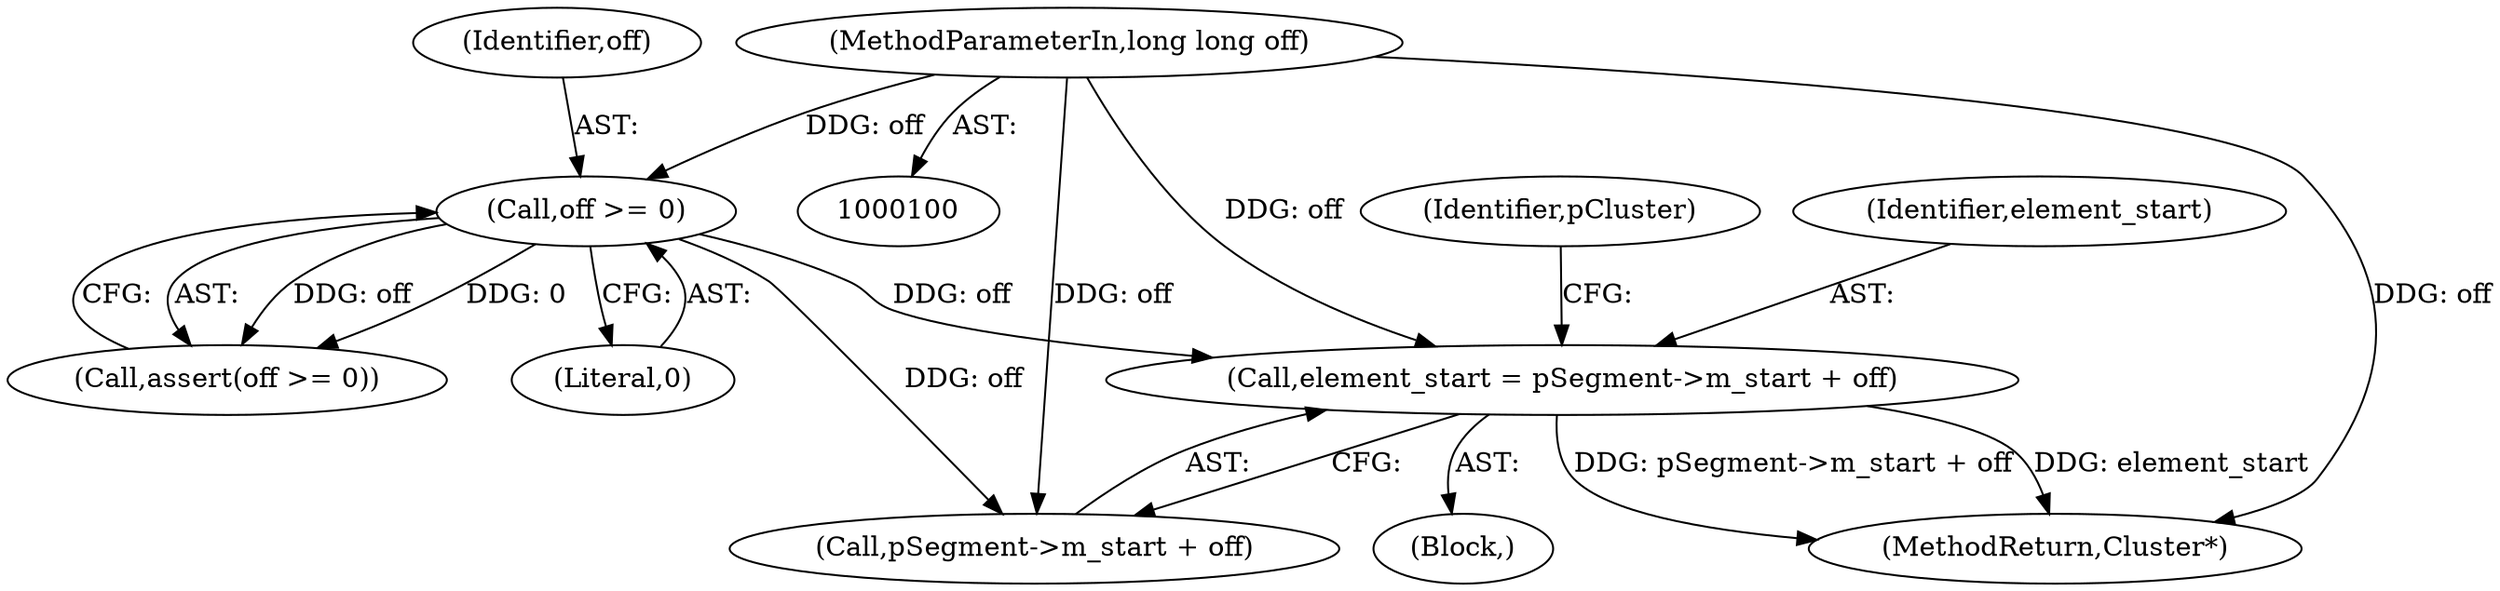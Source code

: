 digraph "1_Android_04839626ed859623901ebd3a5fd483982186b59d_18@integer" {
"1000112" [label="(Call,element_start = pSegment->m_start + off)"];
"1000108" [label="(Call,off >= 0)"];
"1000103" [label="(MethodParameterIn,long long off)"];
"1000104" [label="(Block,)"];
"1000110" [label="(Literal,0)"];
"1000103" [label="(MethodParameterIn,long long off)"];
"1000107" [label="(Call,assert(off >= 0))"];
"1000127" [label="(MethodReturn,Cluster*)"];
"1000109" [label="(Identifier,off)"];
"1000120" [label="(Identifier,pCluster)"];
"1000108" [label="(Call,off >= 0)"];
"1000113" [label="(Identifier,element_start)"];
"1000112" [label="(Call,element_start = pSegment->m_start + off)"];
"1000114" [label="(Call,pSegment->m_start + off)"];
"1000112" -> "1000104"  [label="AST: "];
"1000112" -> "1000114"  [label="CFG: "];
"1000113" -> "1000112"  [label="AST: "];
"1000114" -> "1000112"  [label="AST: "];
"1000120" -> "1000112"  [label="CFG: "];
"1000112" -> "1000127"  [label="DDG: pSegment->m_start + off"];
"1000112" -> "1000127"  [label="DDG: element_start"];
"1000108" -> "1000112"  [label="DDG: off"];
"1000103" -> "1000112"  [label="DDG: off"];
"1000108" -> "1000107"  [label="AST: "];
"1000108" -> "1000110"  [label="CFG: "];
"1000109" -> "1000108"  [label="AST: "];
"1000110" -> "1000108"  [label="AST: "];
"1000107" -> "1000108"  [label="CFG: "];
"1000108" -> "1000107"  [label="DDG: off"];
"1000108" -> "1000107"  [label="DDG: 0"];
"1000103" -> "1000108"  [label="DDG: off"];
"1000108" -> "1000114"  [label="DDG: off"];
"1000103" -> "1000100"  [label="AST: "];
"1000103" -> "1000127"  [label="DDG: off"];
"1000103" -> "1000114"  [label="DDG: off"];
}
